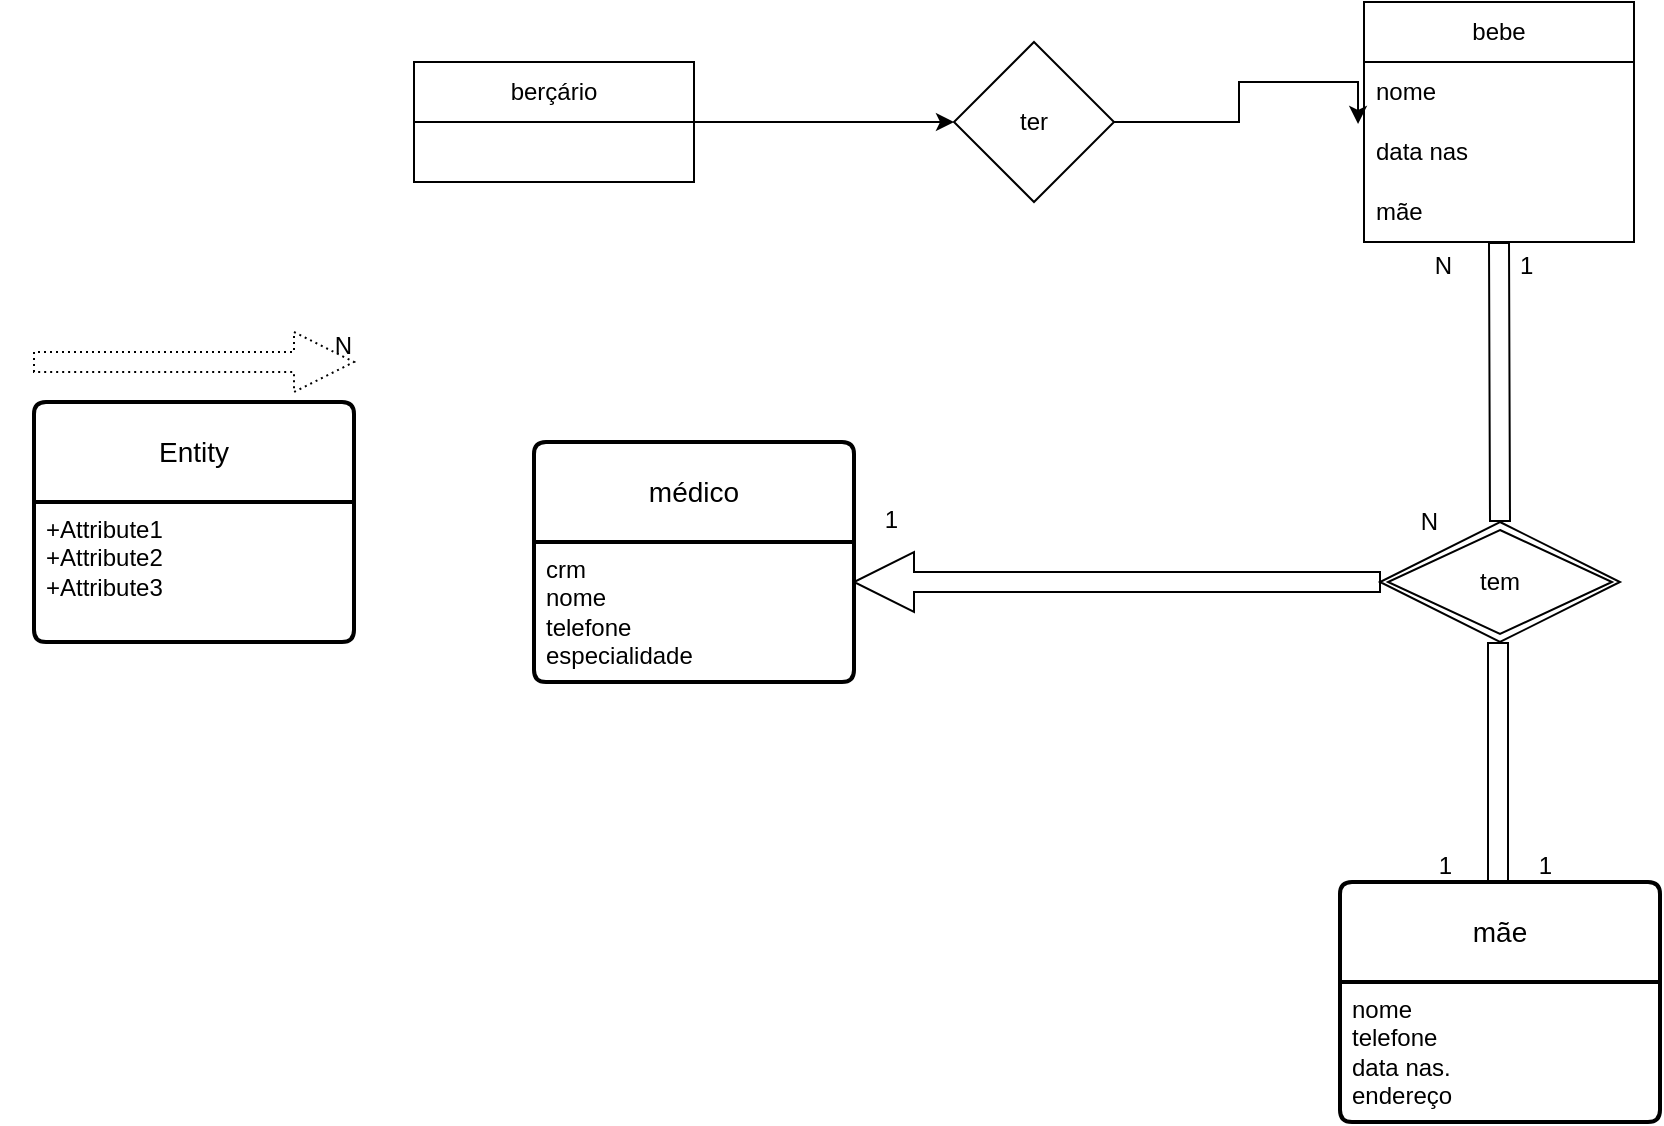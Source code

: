 <mxfile version="21.6.9" type="github">
  <diagram id="R2lEEEUBdFMjLlhIrx00" name="Page-1">
    <mxGraphModel dx="2284" dy="718" grid="1" gridSize="10" guides="1" tooltips="1" connect="1" arrows="1" fold="1" page="1" pageScale="1" pageWidth="850" pageHeight="1100" math="0" shadow="0" extFonts="Permanent Marker^https://fonts.googleapis.com/css?family=Permanent+Marker">
      <root>
        <mxCell id="0" />
        <mxCell id="1" parent="0" />
        <mxCell id="v68RlYukCbBccwMfkpHH-22" style="edgeStyle=orthogonalEdgeStyle;rounded=0;orthogonalLoop=1;jettySize=auto;html=1;exitX=1;exitY=0.5;exitDx=0;exitDy=0;entryX=0;entryY=0.5;entryDx=0;entryDy=0;" edge="1" parent="1" source="v68RlYukCbBccwMfkpHH-4" target="v68RlYukCbBccwMfkpHH-8">
          <mxGeometry relative="1" as="geometry" />
        </mxCell>
        <mxCell id="v68RlYukCbBccwMfkpHH-4" value="berçário" style="swimlane;fontStyle=0;childLayout=stackLayout;horizontal=1;startSize=30;horizontalStack=0;resizeParent=1;resizeParentMax=0;resizeLast=0;collapsible=1;marginBottom=0;whiteSpace=wrap;html=1;" vertex="1" parent="1">
          <mxGeometry x="-50" y="110" width="140" height="60" as="geometry" />
        </mxCell>
        <mxCell id="v68RlYukCbBccwMfkpHH-23" style="edgeStyle=orthogonalEdgeStyle;rounded=0;orthogonalLoop=1;jettySize=auto;html=1;exitX=1;exitY=0.5;exitDx=0;exitDy=0;entryX=-0.022;entryY=0.033;entryDx=0;entryDy=0;entryPerimeter=0;" edge="1" parent="1" source="v68RlYukCbBccwMfkpHH-8" target="v68RlYukCbBccwMfkpHH-18">
          <mxGeometry relative="1" as="geometry" />
        </mxCell>
        <mxCell id="v68RlYukCbBccwMfkpHH-8" value="" style="rhombus;whiteSpace=wrap;html=1;" vertex="1" parent="1">
          <mxGeometry x="220" y="100" width="80" height="80" as="geometry" />
        </mxCell>
        <mxCell id="v68RlYukCbBccwMfkpHH-13" value="ter" style="text;html=1;strokeColor=none;fillColor=none;align=center;verticalAlign=middle;whiteSpace=wrap;rounded=0;" vertex="1" parent="1">
          <mxGeometry x="230" y="125" width="60" height="30" as="geometry" />
        </mxCell>
        <mxCell id="v68RlYukCbBccwMfkpHH-16" value="bebe" style="swimlane;fontStyle=0;childLayout=stackLayout;horizontal=1;startSize=30;horizontalStack=0;resizeParent=1;resizeParentMax=0;resizeLast=0;collapsible=1;marginBottom=0;whiteSpace=wrap;html=1;" vertex="1" parent="1">
          <mxGeometry x="425" y="80" width="135" height="120" as="geometry" />
        </mxCell>
        <mxCell id="v68RlYukCbBccwMfkpHH-17" value="nome" style="text;strokeColor=none;fillColor=none;align=left;verticalAlign=middle;spacingLeft=4;spacingRight=4;overflow=hidden;points=[[0,0.5],[1,0.5]];portConstraint=eastwest;rotatable=0;whiteSpace=wrap;html=1;" vertex="1" parent="v68RlYukCbBccwMfkpHH-16">
          <mxGeometry y="30" width="135" height="30" as="geometry" />
        </mxCell>
        <mxCell id="v68RlYukCbBccwMfkpHH-18" value="data nas" style="text;strokeColor=none;fillColor=none;align=left;verticalAlign=middle;spacingLeft=4;spacingRight=4;overflow=hidden;points=[[0,0.5],[1,0.5]];portConstraint=eastwest;rotatable=0;whiteSpace=wrap;html=1;" vertex="1" parent="v68RlYukCbBccwMfkpHH-16">
          <mxGeometry y="60" width="135" height="30" as="geometry" />
        </mxCell>
        <mxCell id="v68RlYukCbBccwMfkpHH-19" value="mãe" style="text;strokeColor=none;fillColor=none;align=left;verticalAlign=middle;spacingLeft=4;spacingRight=4;overflow=hidden;points=[[0,0.5],[1,0.5]];portConstraint=eastwest;rotatable=0;whiteSpace=wrap;html=1;" vertex="1" parent="v68RlYukCbBccwMfkpHH-16">
          <mxGeometry y="90" width="135" height="30" as="geometry" />
        </mxCell>
        <mxCell id="v68RlYukCbBccwMfkpHH-50" style="edgeStyle=orthogonalEdgeStyle;shape=arrow;rounded=0;orthogonalLoop=1;jettySize=auto;html=1;" edge="1" parent="1" source="v68RlYukCbBccwMfkpHH-25">
          <mxGeometry relative="1" as="geometry">
            <mxPoint x="170" y="370" as="targetPoint" />
            <Array as="points">
              <mxPoint x="302" y="370" />
              <mxPoint x="302" y="371" />
            </Array>
          </mxGeometry>
        </mxCell>
        <mxCell id="v68RlYukCbBccwMfkpHH-25" value="tem" style="shape=rhombus;double=1;perimeter=rhombusPerimeter;whiteSpace=wrap;html=1;align=center;" vertex="1" parent="1">
          <mxGeometry x="433" y="340" width="120" height="60" as="geometry" />
        </mxCell>
        <mxCell id="v68RlYukCbBccwMfkpHH-29" value="" style="endArrow=none;html=1;rounded=0;shape=flexArrow;entryX=0.5;entryY=0;entryDx=0;entryDy=0;" edge="1" parent="1" target="v68RlYukCbBccwMfkpHH-25">
          <mxGeometry relative="1" as="geometry">
            <mxPoint x="492.5" y="200" as="sourcePoint" />
            <mxPoint x="492.5" y="319.5" as="targetPoint" />
          </mxGeometry>
        </mxCell>
        <mxCell id="v68RlYukCbBccwMfkpHH-30" value="1" style="resizable=0;html=1;whiteSpace=wrap;align=left;verticalAlign=bottom;" connectable="0" vertex="1" parent="v68RlYukCbBccwMfkpHH-29">
          <mxGeometry x="-1" relative="1" as="geometry">
            <mxPoint x="8" y="20" as="offset" />
          </mxGeometry>
        </mxCell>
        <mxCell id="v68RlYukCbBccwMfkpHH-32" value="" style="endArrow=none;html=1;rounded=0;shape=flexArrow;" edge="1" parent="1">
          <mxGeometry relative="1" as="geometry">
            <mxPoint x="492" y="400" as="sourcePoint" />
            <mxPoint x="492" y="520" as="targetPoint" />
          </mxGeometry>
        </mxCell>
        <mxCell id="v68RlYukCbBccwMfkpHH-34" value="1" style="resizable=0;html=1;whiteSpace=wrap;align=right;verticalAlign=bottom;" connectable="0" vertex="1" parent="v68RlYukCbBccwMfkpHH-32">
          <mxGeometry x="1" relative="1" as="geometry">
            <mxPoint x="28" as="offset" />
          </mxGeometry>
        </mxCell>
        <mxCell id="v68RlYukCbBccwMfkpHH-35" value="mãe" style="swimlane;childLayout=stackLayout;horizontal=1;startSize=50;horizontalStack=0;rounded=1;fontSize=14;fontStyle=0;strokeWidth=2;resizeParent=0;resizeLast=1;shadow=0;dashed=0;align=center;arcSize=4;whiteSpace=wrap;html=1;" vertex="1" parent="1">
          <mxGeometry x="413" y="520" width="160" height="120" as="geometry" />
        </mxCell>
        <mxCell id="v68RlYukCbBccwMfkpHH-36" value="&lt;div&gt;nome&lt;/div&gt;&lt;div&gt;telefone&lt;/div&gt;&lt;div&gt;data nas.&lt;/div&gt;&lt;div&gt;endereço&lt;br&gt;&lt;/div&gt;" style="align=left;strokeColor=none;fillColor=none;spacingLeft=4;fontSize=12;verticalAlign=top;resizable=0;rotatable=0;part=1;html=1;" vertex="1" parent="v68RlYukCbBccwMfkpHH-35">
          <mxGeometry y="50" width="160" height="70" as="geometry" />
        </mxCell>
        <mxCell id="v68RlYukCbBccwMfkpHH-43" value="" style="endArrow=none;html=1;rounded=0;dashed=1;dashPattern=1 2;shape=arrow;" edge="1" parent="1">
          <mxGeometry relative="1" as="geometry">
            <mxPoint x="-240" y="260" as="sourcePoint" />
            <mxPoint x="-80" y="260" as="targetPoint" />
          </mxGeometry>
        </mxCell>
        <mxCell id="v68RlYukCbBccwMfkpHH-44" value="N" style="resizable=0;html=1;whiteSpace=wrap;align=right;verticalAlign=bottom;" connectable="0" vertex="1" parent="v68RlYukCbBccwMfkpHH-43">
          <mxGeometry x="1" relative="1" as="geometry" />
        </mxCell>
        <mxCell id="v68RlYukCbBccwMfkpHH-46" value="" style="resizable=0;html=1;whiteSpace=wrap;align=right;verticalAlign=bottom;" connectable="0" vertex="1" parent="1">
          <mxGeometry x="480" y="220" as="geometry">
            <mxPoint x="-78" y="8" as="offset" />
          </mxGeometry>
        </mxCell>
        <mxCell id="v68RlYukCbBccwMfkpHH-48" value="Entity" style="swimlane;childLayout=stackLayout;horizontal=1;startSize=50;horizontalStack=0;rounded=1;fontSize=14;fontStyle=0;strokeWidth=2;resizeParent=0;resizeLast=1;shadow=0;dashed=0;align=center;arcSize=4;whiteSpace=wrap;html=1;" vertex="1" parent="1">
          <mxGeometry x="-240" y="280" width="160" height="120" as="geometry" />
        </mxCell>
        <mxCell id="v68RlYukCbBccwMfkpHH-49" value="+Attribute1&#xa;+Attribute2&#xa;+Attribute3" style="align=left;strokeColor=none;fillColor=none;spacingLeft=4;fontSize=12;verticalAlign=top;resizable=0;rotatable=0;part=1;html=1;" vertex="1" parent="v68RlYukCbBccwMfkpHH-48">
          <mxGeometry y="50" width="160" height="70" as="geometry" />
        </mxCell>
        <mxCell id="v68RlYukCbBccwMfkpHH-51" value="médico" style="swimlane;childLayout=stackLayout;horizontal=1;startSize=50;horizontalStack=0;rounded=1;fontSize=14;fontStyle=0;strokeWidth=2;resizeParent=0;resizeLast=1;shadow=0;dashed=0;align=center;arcSize=4;whiteSpace=wrap;html=1;" vertex="1" parent="1">
          <mxGeometry x="10" y="300" width="160" height="120" as="geometry" />
        </mxCell>
        <mxCell id="v68RlYukCbBccwMfkpHH-52" value="&lt;div&gt;crm&lt;/div&gt;&lt;div&gt;nome&lt;/div&gt;&lt;div&gt;telefone&lt;/div&gt;&lt;div&gt;especialidade&lt;br&gt;&lt;/div&gt;" style="align=left;strokeColor=none;fillColor=none;spacingLeft=4;fontSize=12;verticalAlign=top;resizable=0;rotatable=0;part=1;html=1;" vertex="1" parent="v68RlYukCbBccwMfkpHH-51">
          <mxGeometry y="50" width="160" height="70" as="geometry" />
        </mxCell>
        <mxCell id="v68RlYukCbBccwMfkpHH-54" value="1" style="resizable=0;html=1;whiteSpace=wrap;align=right;verticalAlign=bottom;" connectable="0" vertex="1" parent="1">
          <mxGeometry x="470" y="520" as="geometry" />
        </mxCell>
        <mxCell id="v68RlYukCbBccwMfkpHH-55" value="1" style="resizable=0;html=1;whiteSpace=wrap;align=right;verticalAlign=bottom;" connectable="0" vertex="1" parent="1">
          <mxGeometry x="200" y="350" as="geometry">
            <mxPoint x="-7" y="-3" as="offset" />
          </mxGeometry>
        </mxCell>
        <mxCell id="v68RlYukCbBccwMfkpHH-56" value="N" style="resizable=0;html=1;whiteSpace=wrap;align=right;verticalAlign=bottom;" connectable="0" vertex="1" parent="1">
          <mxGeometry x="470" y="220" as="geometry" />
        </mxCell>
        <mxCell id="v68RlYukCbBccwMfkpHH-57" value="N" style="resizable=0;html=1;whiteSpace=wrap;align=right;verticalAlign=bottom;" connectable="0" vertex="1" parent="1">
          <mxGeometry x="-70" y="300" as="geometry">
            <mxPoint x="533" y="48" as="offset" />
          </mxGeometry>
        </mxCell>
      </root>
    </mxGraphModel>
  </diagram>
</mxfile>
